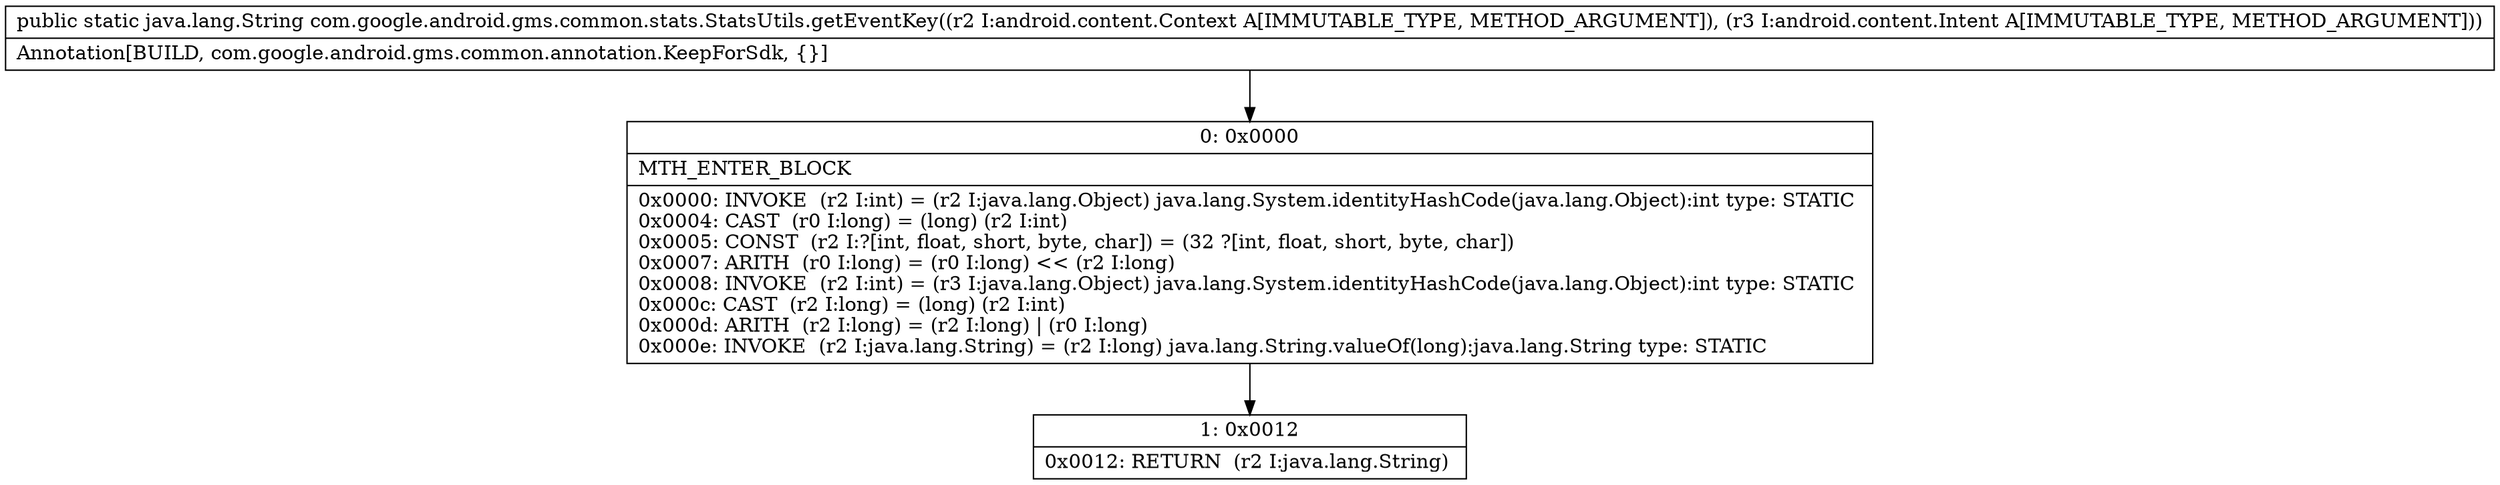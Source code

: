 digraph "CFG forcom.google.android.gms.common.stats.StatsUtils.getEventKey(Landroid\/content\/Context;Landroid\/content\/Intent;)Ljava\/lang\/String;" {
Node_0 [shape=record,label="{0\:\ 0x0000|MTH_ENTER_BLOCK\l|0x0000: INVOKE  (r2 I:int) = (r2 I:java.lang.Object) java.lang.System.identityHashCode(java.lang.Object):int type: STATIC \l0x0004: CAST  (r0 I:long) = (long) (r2 I:int) \l0x0005: CONST  (r2 I:?[int, float, short, byte, char]) = (32 ?[int, float, short, byte, char]) \l0x0007: ARITH  (r0 I:long) = (r0 I:long) \<\< (r2 I:long) \l0x0008: INVOKE  (r2 I:int) = (r3 I:java.lang.Object) java.lang.System.identityHashCode(java.lang.Object):int type: STATIC \l0x000c: CAST  (r2 I:long) = (long) (r2 I:int) \l0x000d: ARITH  (r2 I:long) = (r2 I:long) \| (r0 I:long) \l0x000e: INVOKE  (r2 I:java.lang.String) = (r2 I:long) java.lang.String.valueOf(long):java.lang.String type: STATIC \l}"];
Node_1 [shape=record,label="{1\:\ 0x0012|0x0012: RETURN  (r2 I:java.lang.String) \l}"];
MethodNode[shape=record,label="{public static java.lang.String com.google.android.gms.common.stats.StatsUtils.getEventKey((r2 I:android.content.Context A[IMMUTABLE_TYPE, METHOD_ARGUMENT]), (r3 I:android.content.Intent A[IMMUTABLE_TYPE, METHOD_ARGUMENT]))  | Annotation[BUILD, com.google.android.gms.common.annotation.KeepForSdk, \{\}]\l}"];
MethodNode -> Node_0;
Node_0 -> Node_1;
}

